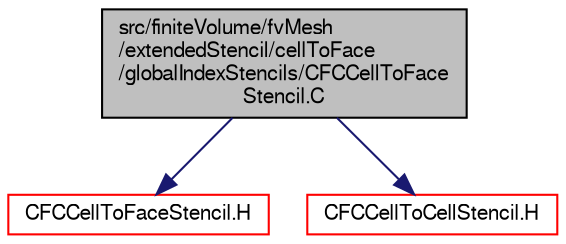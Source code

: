 digraph "src/finiteVolume/fvMesh/extendedStencil/cellToFace/globalIndexStencils/CFCCellToFaceStencil.C"
{
  bgcolor="transparent";
  edge [fontname="FreeSans",fontsize="10",labelfontname="FreeSans",labelfontsize="10"];
  node [fontname="FreeSans",fontsize="10",shape=record];
  Node0 [label="src/finiteVolume/fvMesh\l/extendedStencil/cellToFace\l/globalIndexStencils/CFCCellToFace\lStencil.C",height=0.2,width=0.4,color="black", fillcolor="grey75", style="filled", fontcolor="black"];
  Node0 -> Node1 [color="midnightblue",fontsize="10",style="solid",fontname="FreeSans"];
  Node1 [label="CFCCellToFaceStencil.H",height=0.2,width=0.4,color="red",URL="$a03422.html"];
  Node0 -> Node159 [color="midnightblue",fontsize="10",style="solid",fontname="FreeSans"];
  Node159 [label="CFCCellToCellStencil.H",height=0.2,width=0.4,color="red",URL="$a03356.html"];
}
